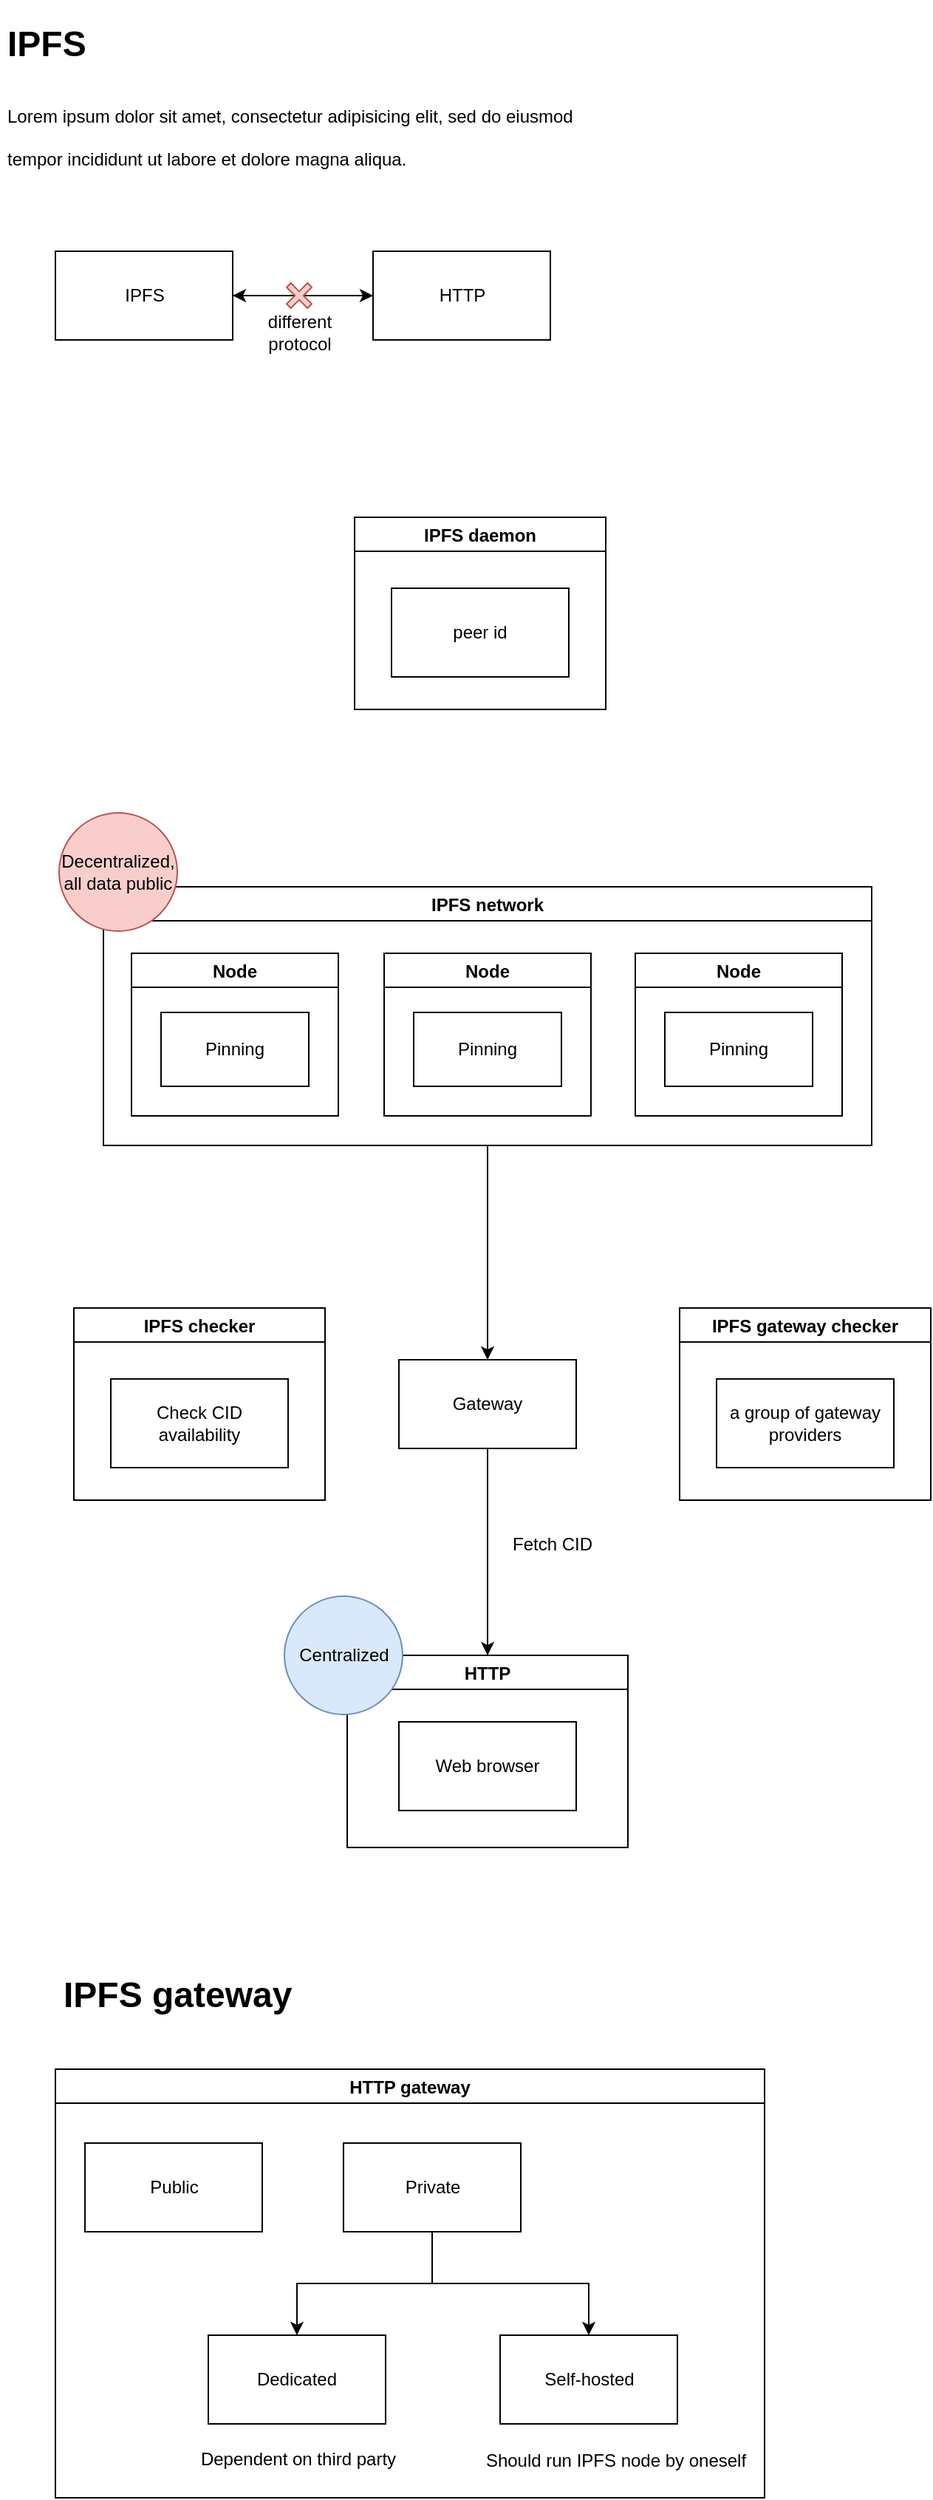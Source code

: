 <mxfile version="17.2.1" type="device"><diagram id="XFGtmGIGDxZv_TThBN2M" name="페이지-1"><mxGraphModel dx="814" dy="974" grid="1" gridSize="10" guides="1" tooltips="1" connect="1" arrows="1" fold="1" page="1" pageScale="1" pageWidth="827" pageHeight="1169" math="0" shadow="0"><root><mxCell id="0"/><mxCell id="1" parent="0"/><mxCell id="VTafEW3qZkk7vF_5u1MO-1" value="Node" style="swimlane;" parent="1" vertex="1"><mxGeometry x="129" y="675" width="140" height="110" as="geometry"/></mxCell><mxCell id="VTafEW3qZkk7vF_5u1MO-3" value="Pinning" style="rounded=0;whiteSpace=wrap;html=1;" parent="VTafEW3qZkk7vF_5u1MO-1" vertex="1"><mxGeometry x="20" y="40" width="100" height="50" as="geometry"/></mxCell><mxCell id="VTafEW3qZkk7vF_5u1MO-2" value="&lt;h1&gt;&lt;span&gt;IPFS&lt;/span&gt;&lt;/h1&gt;&lt;h1&gt;&lt;span style=&quot;font-size: 12px ; font-weight: normal&quot;&gt;Lorem ipsum dolor sit amet, consectetur adipisicing elit, sed do eiusmod tempor incididunt ut labore et dolore magna aliqua.&lt;/span&gt;&lt;br&gt;&lt;/h1&gt;" style="text;html=1;strokeColor=none;fillColor=none;spacing=5;spacingTop=-20;whiteSpace=wrap;overflow=hidden;rounded=0;" parent="1" vertex="1"><mxGeometry x="40" y="40" width="410" height="125" as="geometry"/></mxCell><mxCell id="VTafEW3qZkk7vF_5u1MO-6" value="Node" style="swimlane;" parent="1" vertex="1"><mxGeometry x="470" y="675" width="140" height="110" as="geometry"/></mxCell><mxCell id="VTafEW3qZkk7vF_5u1MO-7" value="Pinning" style="rounded=0;whiteSpace=wrap;html=1;" parent="VTafEW3qZkk7vF_5u1MO-6" vertex="1"><mxGeometry x="20" y="40" width="100" height="50" as="geometry"/></mxCell><mxCell id="VTafEW3qZkk7vF_5u1MO-14" style="edgeStyle=orthogonalEdgeStyle;rounded=0;orthogonalLoop=1;jettySize=auto;html=1;entryX=0.5;entryY=0;entryDx=0;entryDy=0;" parent="1" source="VTafEW3qZkk7vF_5u1MO-8" target="VTafEW3qZkk7vF_5u1MO-13" edge="1"><mxGeometry relative="1" as="geometry"/></mxCell><mxCell id="VTafEW3qZkk7vF_5u1MO-8" value="IPFS network" style="swimlane;" parent="1" vertex="1"><mxGeometry x="110" y="630" width="520" height="175" as="geometry"/></mxCell><mxCell id="VTafEW3qZkk7vF_5u1MO-16" value="Node" style="swimlane;" parent="VTafEW3qZkk7vF_5u1MO-8" vertex="1"><mxGeometry x="190" y="45" width="140" height="110" as="geometry"/></mxCell><mxCell id="VTafEW3qZkk7vF_5u1MO-17" value="Pinning" style="rounded=0;whiteSpace=wrap;html=1;" parent="VTafEW3qZkk7vF_5u1MO-16" vertex="1"><mxGeometry x="20" y="40" width="100" height="50" as="geometry"/></mxCell><mxCell id="VTafEW3qZkk7vF_5u1MO-18" value="Decentralized,&lt;br&gt;all data public" style="ellipse;whiteSpace=wrap;html=1;aspect=fixed;fillColor=#f8cecc;strokeColor=#b85450;" parent="VTafEW3qZkk7vF_5u1MO-8" vertex="1"><mxGeometry x="-30" y="-50" width="80" height="80" as="geometry"/></mxCell><mxCell id="VTafEW3qZkk7vF_5u1MO-9" value="HTTP" style="swimlane;" parent="1" vertex="1"><mxGeometry x="275" y="1150" width="190" height="130" as="geometry"/></mxCell><mxCell id="VTafEW3qZkk7vF_5u1MO-10" value="Web browser" style="rounded=0;whiteSpace=wrap;html=1;" parent="VTafEW3qZkk7vF_5u1MO-9" vertex="1"><mxGeometry x="35" y="45" width="120" height="60" as="geometry"/></mxCell><mxCell id="VTafEW3qZkk7vF_5u1MO-19" value="Centralized" style="ellipse;whiteSpace=wrap;html=1;aspect=fixed;fillColor=#dae8fc;strokeColor=#6c8ebf;" parent="VTafEW3qZkk7vF_5u1MO-9" vertex="1"><mxGeometry x="-42.5" y="-40" width="80" height="80" as="geometry"/></mxCell><mxCell id="VTafEW3qZkk7vF_5u1MO-15" style="edgeStyle=orthogonalEdgeStyle;rounded=0;orthogonalLoop=1;jettySize=auto;html=1;entryX=0.5;entryY=0;entryDx=0;entryDy=0;" parent="1" source="VTafEW3qZkk7vF_5u1MO-13" target="VTafEW3qZkk7vF_5u1MO-9" edge="1"><mxGeometry relative="1" as="geometry"/></mxCell><mxCell id="VTafEW3qZkk7vF_5u1MO-13" value="Gateway" style="rounded=0;whiteSpace=wrap;html=1;" parent="1" vertex="1"><mxGeometry x="310" y="950" width="120" height="60" as="geometry"/></mxCell><mxCell id="VTafEW3qZkk7vF_5u1MO-24" style="edgeStyle=orthogonalEdgeStyle;rounded=0;orthogonalLoop=1;jettySize=auto;html=1;entryX=0;entryY=0.5;entryDx=0;entryDy=0;" parent="1" source="VTafEW3qZkk7vF_5u1MO-21" target="VTafEW3qZkk7vF_5u1MO-23" edge="1"><mxGeometry relative="1" as="geometry"/></mxCell><mxCell id="VTafEW3qZkk7vF_5u1MO-21" value="IPFS" style="rounded=0;whiteSpace=wrap;html=1;" parent="1" vertex="1"><mxGeometry x="77.5" y="200" width="120" height="60" as="geometry"/></mxCell><mxCell id="VTafEW3qZkk7vF_5u1MO-25" style="edgeStyle=orthogonalEdgeStyle;rounded=0;orthogonalLoop=1;jettySize=auto;html=1;" parent="1" source="VTafEW3qZkk7vF_5u1MO-23" target="VTafEW3qZkk7vF_5u1MO-21" edge="1"><mxGeometry relative="1" as="geometry"/></mxCell><mxCell id="VTafEW3qZkk7vF_5u1MO-23" value="HTTP" style="rounded=0;whiteSpace=wrap;html=1;" parent="1" vertex="1"><mxGeometry x="292.5" y="200" width="120" height="60" as="geometry"/></mxCell><mxCell id="VTafEW3qZkk7vF_5u1MO-26" value="" style="shape=cross;whiteSpace=wrap;html=1;fillColor=#f8cecc;strokeColor=#b85450;rotation=45;" parent="1" vertex="1"><mxGeometry x="232.5" y="220" width="20" height="20" as="geometry"/></mxCell><mxCell id="VTafEW3qZkk7vF_5u1MO-27" value="different protocol" style="text;html=1;strokeColor=none;fillColor=none;align=center;verticalAlign=middle;whiteSpace=wrap;rounded=0;" parent="1" vertex="1"><mxGeometry x="212.5" y="240" width="60" height="30" as="geometry"/></mxCell><mxCell id="VTafEW3qZkk7vF_5u1MO-28" value="IPFS daemon" style="swimlane;" parent="1" vertex="1"><mxGeometry x="280" y="380" width="170" height="130" as="geometry"/></mxCell><mxCell id="VTafEW3qZkk7vF_5u1MO-29" value="peer id" style="rounded=0;whiteSpace=wrap;html=1;" parent="VTafEW3qZkk7vF_5u1MO-28" vertex="1"><mxGeometry x="25" y="48" width="120" height="60" as="geometry"/></mxCell><mxCell id="VTafEW3qZkk7vF_5u1MO-30" value="Fetch CID" style="text;html=1;strokeColor=none;fillColor=none;align=center;verticalAlign=middle;whiteSpace=wrap;rounded=0;" parent="1" vertex="1"><mxGeometry x="384" y="1060" width="60" height="30" as="geometry"/></mxCell><mxCell id="VTafEW3qZkk7vF_5u1MO-31" value="IPFS gateway checker" style="swimlane;" parent="1" vertex="1"><mxGeometry x="500" y="915" width="170" height="130" as="geometry"/></mxCell><mxCell id="VTafEW3qZkk7vF_5u1MO-32" value="a group of gateway&lt;br&gt;providers" style="rounded=0;whiteSpace=wrap;html=1;" parent="VTafEW3qZkk7vF_5u1MO-31" vertex="1"><mxGeometry x="25" y="48" width="120" height="60" as="geometry"/></mxCell><mxCell id="1ieU__AkF7MwCck4P1Qu-1" value="IPFS checker" style="swimlane;" parent="1" vertex="1"><mxGeometry x="90" y="915" width="170" height="130" as="geometry"/></mxCell><mxCell id="1ieU__AkF7MwCck4P1Qu-2" value="Check CID &lt;br&gt;availability" style="rounded=0;whiteSpace=wrap;html=1;" parent="1ieU__AkF7MwCck4P1Qu-1" vertex="1"><mxGeometry x="25" y="48" width="120" height="60" as="geometry"/></mxCell><mxCell id="W5O6k-R1jpz_KAGK44gt-3" value="Public" style="rounded=0;whiteSpace=wrap;html=1;" vertex="1" parent="1"><mxGeometry x="97.5" y="1480" width="120" height="60" as="geometry"/></mxCell><mxCell id="W5O6k-R1jpz_KAGK44gt-6" value="" style="edgeStyle=orthogonalEdgeStyle;rounded=0;orthogonalLoop=1;jettySize=auto;html=1;" edge="1" parent="1" source="W5O6k-R1jpz_KAGK44gt-4" target="W5O6k-R1jpz_KAGK44gt-5"><mxGeometry relative="1" as="geometry"/></mxCell><mxCell id="W5O6k-R1jpz_KAGK44gt-8" value="" style="edgeStyle=orthogonalEdgeStyle;rounded=0;orthogonalLoop=1;jettySize=auto;html=1;exitX=0.5;exitY=1;exitDx=0;exitDy=0;" edge="1" parent="1" source="W5O6k-R1jpz_KAGK44gt-4" target="W5O6k-R1jpz_KAGK44gt-7"><mxGeometry relative="1" as="geometry"/></mxCell><mxCell id="W5O6k-R1jpz_KAGK44gt-4" value="Private" style="rounded=0;whiteSpace=wrap;html=1;" vertex="1" parent="1"><mxGeometry x="272.5" y="1480" width="120" height="60" as="geometry"/></mxCell><mxCell id="W5O6k-R1jpz_KAGK44gt-5" value="Dedicated" style="rounded=0;whiteSpace=wrap;html=1;" vertex="1" parent="1"><mxGeometry x="181" y="1610" width="120" height="60" as="geometry"/></mxCell><mxCell id="W5O6k-R1jpz_KAGK44gt-7" value="Self-hosted" style="rounded=0;whiteSpace=wrap;html=1;" vertex="1" parent="1"><mxGeometry x="378.5" y="1610" width="120" height="60" as="geometry"/></mxCell><mxCell id="W5O6k-R1jpz_KAGK44gt-9" value="&lt;h1&gt;IPFS gateway&lt;/h1&gt;" style="text;html=1;strokeColor=none;fillColor=none;spacing=5;spacingTop=-20;whiteSpace=wrap;overflow=hidden;rounded=0;" vertex="1" parent="1"><mxGeometry x="77.5" y="1360" width="165" height="40" as="geometry"/></mxCell><mxCell id="W5O6k-R1jpz_KAGK44gt-10" value="Should run IPFS node by oneself" style="text;html=1;strokeColor=none;fillColor=none;align=center;verticalAlign=middle;whiteSpace=wrap;rounded=0;" vertex="1" parent="1"><mxGeometry x="357.5" y="1680" width="197.5" height="30" as="geometry"/></mxCell><mxCell id="W5O6k-R1jpz_KAGK44gt-11" value="Dependent on third party" style="text;html=1;strokeColor=none;fillColor=none;align=center;verticalAlign=middle;whiteSpace=wrap;rounded=0;" vertex="1" parent="1"><mxGeometry x="142.5" y="1679" width="197.5" height="30" as="geometry"/></mxCell><mxCell id="W5O6k-R1jpz_KAGK44gt-12" value="HTTP gateway" style="swimlane;" vertex="1" parent="1"><mxGeometry x="77.5" y="1430" width="480" height="290" as="geometry"/></mxCell></root></mxGraphModel></diagram></mxfile>